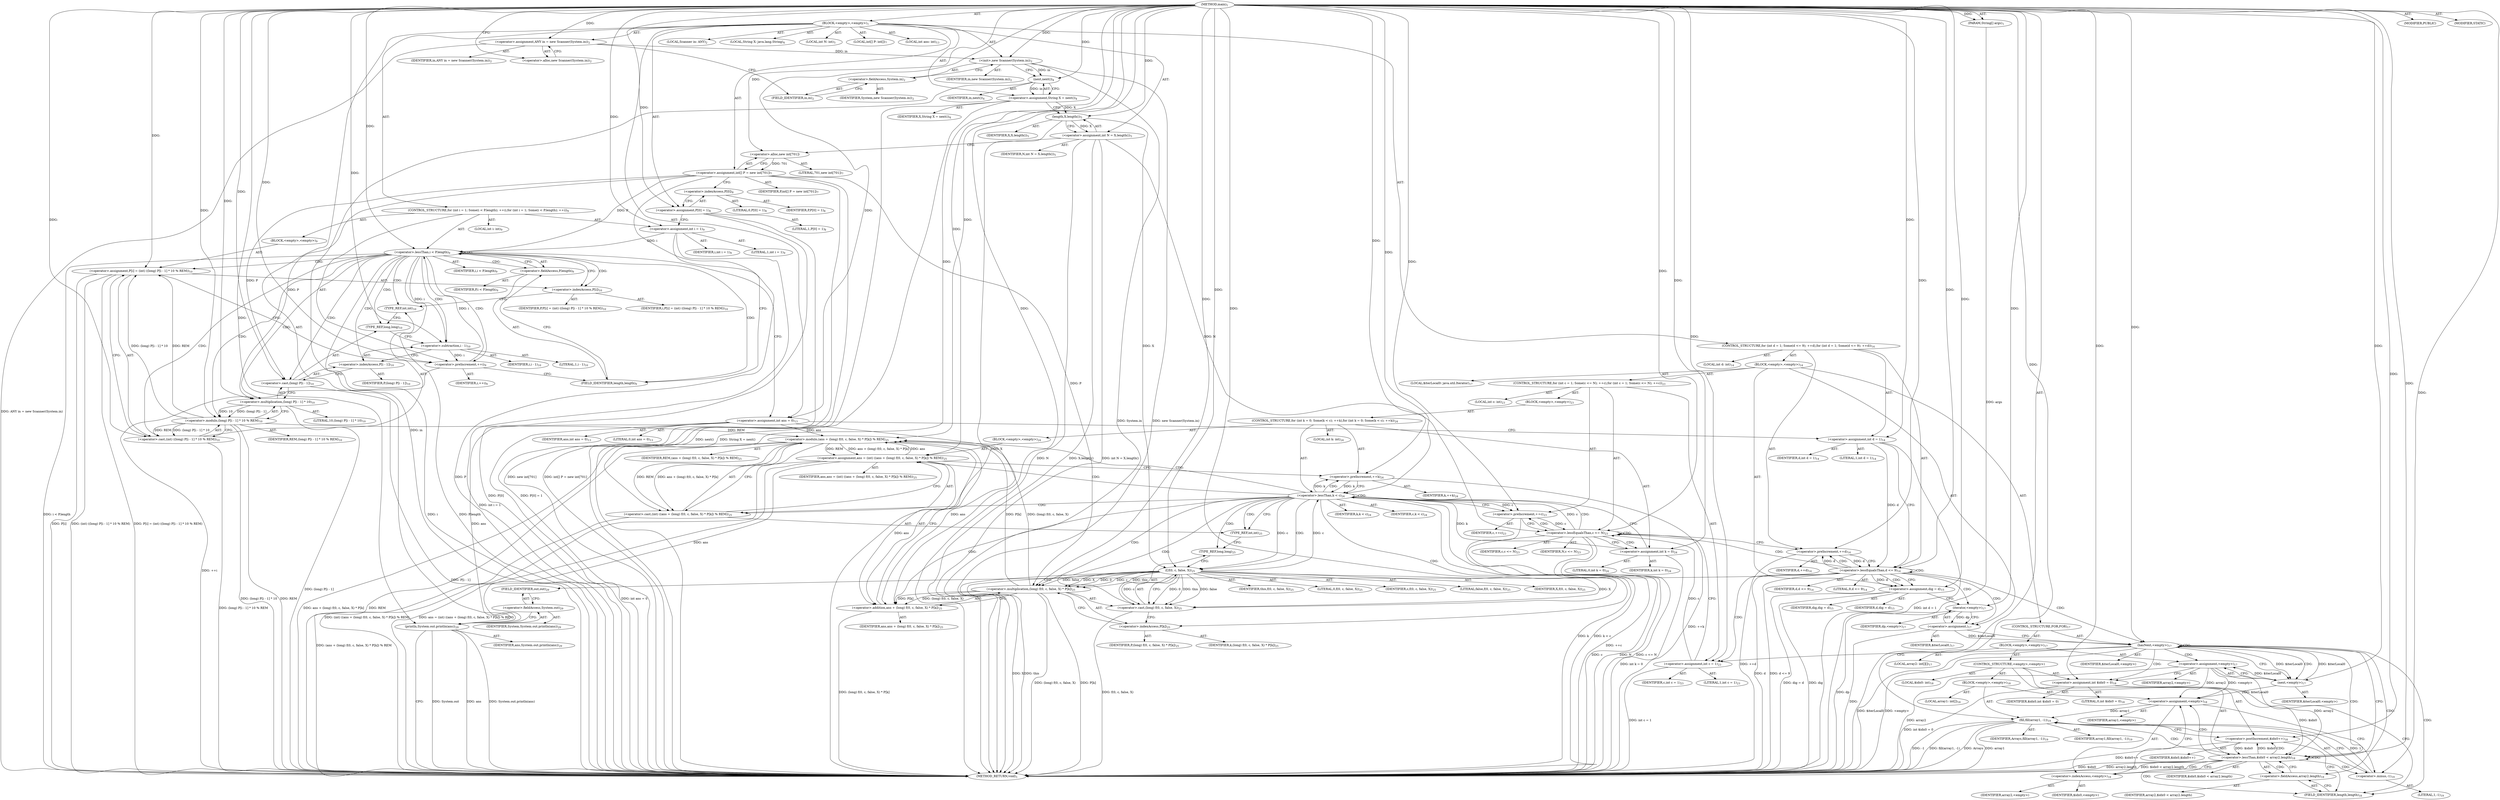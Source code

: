 digraph "main" {  
"19" [label = <(METHOD,main)<SUB>1</SUB>> ]
"20" [label = <(PARAM,String[] args)<SUB>1</SUB>> ]
"21" [label = <(BLOCK,&lt;empty&gt;,&lt;empty&gt;)<SUB>1</SUB>> ]
"4" [label = <(LOCAL,Scanner in: ANY)<SUB>2</SUB>> ]
"22" [label = <(&lt;operator&gt;.assignment,ANY in = new Scanner(System.in))<SUB>2</SUB>> ]
"23" [label = <(IDENTIFIER,in,ANY in = new Scanner(System.in))<SUB>2</SUB>> ]
"24" [label = <(&lt;operator&gt;.alloc,new Scanner(System.in))<SUB>2</SUB>> ]
"25" [label = <(&lt;init&gt;,new Scanner(System.in))<SUB>2</SUB>> ]
"3" [label = <(IDENTIFIER,in,new Scanner(System.in))<SUB>2</SUB>> ]
"26" [label = <(&lt;operator&gt;.fieldAccess,System.in)<SUB>2</SUB>> ]
"27" [label = <(IDENTIFIER,System,new Scanner(System.in))<SUB>2</SUB>> ]
"28" [label = <(FIELD_IDENTIFIER,in,in)<SUB>2</SUB>> ]
"29" [label = <(LOCAL,String X: java.lang.String)<SUB>4</SUB>> ]
"30" [label = <(&lt;operator&gt;.assignment,String X = next())<SUB>4</SUB>> ]
"31" [label = <(IDENTIFIER,X,String X = next())<SUB>4</SUB>> ]
"32" [label = <(next,next())<SUB>4</SUB>> ]
"33" [label = <(IDENTIFIER,in,next())<SUB>4</SUB>> ]
"34" [label = <(LOCAL,int N: int)<SUB>5</SUB>> ]
"35" [label = <(&lt;operator&gt;.assignment,int N = X.length())<SUB>5</SUB>> ]
"36" [label = <(IDENTIFIER,N,int N = X.length())<SUB>5</SUB>> ]
"37" [label = <(length,X.length())<SUB>5</SUB>> ]
"38" [label = <(IDENTIFIER,X,X.length())<SUB>5</SUB>> ]
"39" [label = <(LOCAL,int[] P: int[])<SUB>7</SUB>> ]
"40" [label = <(&lt;operator&gt;.assignment,int[] P = new int[701])<SUB>7</SUB>> ]
"41" [label = <(IDENTIFIER,P,int[] P = new int[701])<SUB>7</SUB>> ]
"42" [label = <(&lt;operator&gt;.alloc,new int[701])> ]
"43" [label = <(LITERAL,701,new int[701])<SUB>7</SUB>> ]
"44" [label = <(&lt;operator&gt;.assignment,P[0] = 1)<SUB>8</SUB>> ]
"45" [label = <(&lt;operator&gt;.indexAccess,P[0])<SUB>8</SUB>> ]
"46" [label = <(IDENTIFIER,P,P[0] = 1)<SUB>8</SUB>> ]
"47" [label = <(LITERAL,0,P[0] = 1)<SUB>8</SUB>> ]
"48" [label = <(LITERAL,1,P[0] = 1)<SUB>8</SUB>> ]
"49" [label = <(CONTROL_STRUCTURE,for (int i = 1; Some(i &lt; P.length); ++i),for (int i = 1; Some(i &lt; P.length); ++i))<SUB>9</SUB>> ]
"50" [label = <(LOCAL,int i: int)<SUB>9</SUB>> ]
"51" [label = <(&lt;operator&gt;.assignment,int i = 1)<SUB>9</SUB>> ]
"52" [label = <(IDENTIFIER,i,int i = 1)<SUB>9</SUB>> ]
"53" [label = <(LITERAL,1,int i = 1)<SUB>9</SUB>> ]
"54" [label = <(&lt;operator&gt;.lessThan,i &lt; P.length)<SUB>9</SUB>> ]
"55" [label = <(IDENTIFIER,i,i &lt; P.length)<SUB>9</SUB>> ]
"56" [label = <(&lt;operator&gt;.fieldAccess,P.length)<SUB>9</SUB>> ]
"57" [label = <(IDENTIFIER,P,i &lt; P.length)<SUB>9</SUB>> ]
"58" [label = <(FIELD_IDENTIFIER,length,length)<SUB>9</SUB>> ]
"59" [label = <(&lt;operator&gt;.preIncrement,++i)<SUB>9</SUB>> ]
"60" [label = <(IDENTIFIER,i,++i)<SUB>9</SUB>> ]
"61" [label = <(BLOCK,&lt;empty&gt;,&lt;empty&gt;)<SUB>9</SUB>> ]
"62" [label = <(&lt;operator&gt;.assignment,P[i] = (int) ((long) P[i - 1] * 10 % REM))<SUB>10</SUB>> ]
"63" [label = <(&lt;operator&gt;.indexAccess,P[i])<SUB>10</SUB>> ]
"64" [label = <(IDENTIFIER,P,P[i] = (int) ((long) P[i - 1] * 10 % REM))<SUB>10</SUB>> ]
"65" [label = <(IDENTIFIER,i,P[i] = (int) ((long) P[i - 1] * 10 % REM))<SUB>10</SUB>> ]
"66" [label = <(&lt;operator&gt;.cast,(int) ((long) P[i - 1] * 10 % REM))<SUB>10</SUB>> ]
"67" [label = <(TYPE_REF,int,int)<SUB>10</SUB>> ]
"68" [label = <(&lt;operator&gt;.modulo,(long) P[i - 1] * 10 % REM)<SUB>10</SUB>> ]
"69" [label = <(&lt;operator&gt;.multiplication,(long) P[i - 1] * 10)<SUB>10</SUB>> ]
"70" [label = <(&lt;operator&gt;.cast,(long) P[i - 1])<SUB>10</SUB>> ]
"71" [label = <(TYPE_REF,long,long)<SUB>10</SUB>> ]
"72" [label = <(&lt;operator&gt;.indexAccess,P[i - 1])<SUB>10</SUB>> ]
"73" [label = <(IDENTIFIER,P,(long) P[i - 1])<SUB>10</SUB>> ]
"74" [label = <(&lt;operator&gt;.subtraction,i - 1)<SUB>10</SUB>> ]
"75" [label = <(IDENTIFIER,i,i - 1)<SUB>10</SUB>> ]
"76" [label = <(LITERAL,1,i - 1)<SUB>10</SUB>> ]
"77" [label = <(LITERAL,10,(long) P[i - 1] * 10)<SUB>10</SUB>> ]
"78" [label = <(IDENTIFIER,REM,(long) P[i - 1] * 10 % REM)<SUB>10</SUB>> ]
"79" [label = <(LOCAL,int ans: int)<SUB>13</SUB>> ]
"80" [label = <(&lt;operator&gt;.assignment,int ans = 0)<SUB>13</SUB>> ]
"81" [label = <(IDENTIFIER,ans,int ans = 0)<SUB>13</SUB>> ]
"82" [label = <(LITERAL,0,int ans = 0)<SUB>13</SUB>> ]
"83" [label = <(CONTROL_STRUCTURE,for (int d = 1; Some(d &lt;= 9); ++d),for (int d = 1; Some(d &lt;= 9); ++d))<SUB>14</SUB>> ]
"84" [label = <(LOCAL,int d: int)<SUB>14</SUB>> ]
"85" [label = <(&lt;operator&gt;.assignment,int d = 1)<SUB>14</SUB>> ]
"86" [label = <(IDENTIFIER,d,int d = 1)<SUB>14</SUB>> ]
"87" [label = <(LITERAL,1,int d = 1)<SUB>14</SUB>> ]
"88" [label = <(&lt;operator&gt;.lessEqualsThan,d &lt;= 9)<SUB>14</SUB>> ]
"89" [label = <(IDENTIFIER,d,d &lt;= 9)<SUB>14</SUB>> ]
"90" [label = <(LITERAL,9,d &lt;= 9)<SUB>14</SUB>> ]
"91" [label = <(&lt;operator&gt;.preIncrement,++d)<SUB>14</SUB>> ]
"92" [label = <(IDENTIFIER,d,++d)<SUB>14</SUB>> ]
"93" [label = <(BLOCK,&lt;empty&gt;,&lt;empty&gt;)<SUB>14</SUB>> ]
"94" [label = <(&lt;operator&gt;.assignment,dig = d)<SUB>15</SUB>> ]
"95" [label = <(IDENTIFIER,dig,dig = d)<SUB>15</SUB>> ]
"96" [label = <(IDENTIFIER,d,dig = d)<SUB>15</SUB>> ]
"97" [label = <(LOCAL,$iterLocal0: java.util.Iterator)<SUB>17</SUB>> ]
"98" [label = <(&lt;operator&gt;.assignment,)<SUB>17</SUB>> ]
"99" [label = <(IDENTIFIER,$iterLocal0,)<SUB>17</SUB>> ]
"100" [label = <(iterator,&lt;empty&gt;)<SUB>17</SUB>> ]
"101" [label = <(IDENTIFIER,dp,&lt;empty&gt;)<SUB>17</SUB>> ]
"102" [label = <(CONTROL_STRUCTURE,FOR,FOR)<SUB>17</SUB>> ]
"103" [label = <(hasNext,&lt;empty&gt;)<SUB>17</SUB>> ]
"104" [label = <(IDENTIFIER,$iterLocal0,&lt;empty&gt;)> ]
"105" [label = <(BLOCK,&lt;empty&gt;,&lt;empty&gt;)<SUB>17</SUB>> ]
"106" [label = <(LOCAL,array2: int[][])<SUB>17</SUB>> ]
"107" [label = <(&lt;operator&gt;.assignment,&lt;empty&gt;)<SUB>17</SUB>> ]
"108" [label = <(IDENTIFIER,array2,&lt;empty&gt;)> ]
"109" [label = <(next,&lt;empty&gt;)<SUB>17</SUB>> ]
"110" [label = <(IDENTIFIER,$iterLocal0,&lt;empty&gt;)> ]
"111" [label = <(CONTROL_STRUCTURE,&lt;empty&gt;,&lt;empty&gt;)> ]
"112" [label = <(LOCAL,$idx0: int)<SUB>18</SUB>> ]
"113" [label = <(&lt;operator&gt;.assignment,int $idx0 = 0)<SUB>18</SUB>> ]
"114" [label = <(IDENTIFIER,$idx0,int $idx0 = 0)> ]
"115" [label = <(LITERAL,0,int $idx0 = 0)<SUB>18</SUB>> ]
"116" [label = <(&lt;operator&gt;.lessThan,$idx0 &lt; array2.length)<SUB>18</SUB>> ]
"117" [label = <(IDENTIFIER,$idx0,$idx0 &lt; array2.length)> ]
"118" [label = <(&lt;operator&gt;.fieldAccess,array2.length)<SUB>18</SUB>> ]
"119" [label = <(IDENTIFIER,array2,$idx0 &lt; array2.length)> ]
"120" [label = <(FIELD_IDENTIFIER,length,length)<SUB>18</SUB>> ]
"121" [label = <(&lt;operator&gt;.postIncrement,$idx0++)<SUB>18</SUB>> ]
"122" [label = <(IDENTIFIER,$idx0,$idx0++)> ]
"123" [label = <(BLOCK,&lt;empty&gt;,&lt;empty&gt;)<SUB>18</SUB>> ]
"124" [label = <(LOCAL,array1: int[])<SUB>18</SUB>> ]
"125" [label = <(&lt;operator&gt;.assignment,&lt;empty&gt;)<SUB>18</SUB>> ]
"126" [label = <(IDENTIFIER,array1,&lt;empty&gt;)> ]
"127" [label = <(&lt;operator&gt;.indexAccess,&lt;empty&gt;)<SUB>18</SUB>> ]
"128" [label = <(IDENTIFIER,array2,&lt;empty&gt;)> ]
"129" [label = <(IDENTIFIER,$idx0,&lt;empty&gt;)> ]
"130" [label = <(fill,fill(array1, -1))<SUB>19</SUB>> ]
"131" [label = <(IDENTIFIER,Arrays,fill(array1, -1))<SUB>19</SUB>> ]
"132" [label = <(IDENTIFIER,array1,fill(array1, -1))<SUB>19</SUB>> ]
"133" [label = <(&lt;operator&gt;.minus,-1)<SUB>19</SUB>> ]
"134" [label = <(LITERAL,1,-1)<SUB>19</SUB>> ]
"135" [label = <(CONTROL_STRUCTURE,for (int c = 1; Some(c &lt;= N); ++c),for (int c = 1; Some(c &lt;= N); ++c))<SUB>23</SUB>> ]
"136" [label = <(LOCAL,int c: int)<SUB>23</SUB>> ]
"137" [label = <(&lt;operator&gt;.assignment,int c = 1)<SUB>23</SUB>> ]
"138" [label = <(IDENTIFIER,c,int c = 1)<SUB>23</SUB>> ]
"139" [label = <(LITERAL,1,int c = 1)<SUB>23</SUB>> ]
"140" [label = <(&lt;operator&gt;.lessEqualsThan,c &lt;= N)<SUB>23</SUB>> ]
"141" [label = <(IDENTIFIER,c,c &lt;= N)<SUB>23</SUB>> ]
"142" [label = <(IDENTIFIER,N,c &lt;= N)<SUB>23</SUB>> ]
"143" [label = <(&lt;operator&gt;.preIncrement,++c)<SUB>23</SUB>> ]
"144" [label = <(IDENTIFIER,c,++c)<SUB>23</SUB>> ]
"145" [label = <(BLOCK,&lt;empty&gt;,&lt;empty&gt;)<SUB>23</SUB>> ]
"146" [label = <(CONTROL_STRUCTURE,for (int k = 0; Some(k &lt; c); ++k),for (int k = 0; Some(k &lt; c); ++k))<SUB>24</SUB>> ]
"147" [label = <(LOCAL,int k: int)<SUB>24</SUB>> ]
"148" [label = <(&lt;operator&gt;.assignment,int k = 0)<SUB>24</SUB>> ]
"149" [label = <(IDENTIFIER,k,int k = 0)<SUB>24</SUB>> ]
"150" [label = <(LITERAL,0,int k = 0)<SUB>24</SUB>> ]
"151" [label = <(&lt;operator&gt;.lessThan,k &lt; c)<SUB>24</SUB>> ]
"152" [label = <(IDENTIFIER,k,k &lt; c)<SUB>24</SUB>> ]
"153" [label = <(IDENTIFIER,c,k &lt; c)<SUB>24</SUB>> ]
"154" [label = <(&lt;operator&gt;.preIncrement,++k)<SUB>24</SUB>> ]
"155" [label = <(IDENTIFIER,k,++k)<SUB>24</SUB>> ]
"156" [label = <(BLOCK,&lt;empty&gt;,&lt;empty&gt;)<SUB>24</SUB>> ]
"157" [label = <(&lt;operator&gt;.assignment,ans = (int) ((ans + (long) f(0, c, false, X) * P[k]) % REM))<SUB>25</SUB>> ]
"158" [label = <(IDENTIFIER,ans,ans = (int) ((ans + (long) f(0, c, false, X) * P[k]) % REM))<SUB>25</SUB>> ]
"159" [label = <(&lt;operator&gt;.cast,(int) ((ans + (long) f(0, c, false, X) * P[k]) % REM))<SUB>25</SUB>> ]
"160" [label = <(TYPE_REF,int,int)<SUB>25</SUB>> ]
"161" [label = <(&lt;operator&gt;.modulo,(ans + (long) f(0, c, false, X) * P[k]) % REM)<SUB>25</SUB>> ]
"162" [label = <(&lt;operator&gt;.addition,ans + (long) f(0, c, false, X) * P[k])<SUB>25</SUB>> ]
"163" [label = <(IDENTIFIER,ans,ans + (long) f(0, c, false, X) * P[k])<SUB>25</SUB>> ]
"164" [label = <(&lt;operator&gt;.multiplication,(long) f(0, c, false, X) * P[k])<SUB>25</SUB>> ]
"165" [label = <(&lt;operator&gt;.cast,(long) f(0, c, false, X))<SUB>25</SUB>> ]
"166" [label = <(TYPE_REF,long,long)<SUB>25</SUB>> ]
"167" [label = <(f,f(0, c, false, X))<SUB>25</SUB>> ]
"168" [label = <(IDENTIFIER,this,f(0, c, false, X))<SUB>25</SUB>> ]
"169" [label = <(LITERAL,0,f(0, c, false, X))<SUB>25</SUB>> ]
"170" [label = <(IDENTIFIER,c,f(0, c, false, X))<SUB>25</SUB>> ]
"171" [label = <(LITERAL,false,f(0, c, false, X))<SUB>25</SUB>> ]
"172" [label = <(IDENTIFIER,X,f(0, c, false, X))<SUB>25</SUB>> ]
"173" [label = <(&lt;operator&gt;.indexAccess,P[k])<SUB>25</SUB>> ]
"174" [label = <(IDENTIFIER,P,(long) f(0, c, false, X) * P[k])<SUB>25</SUB>> ]
"175" [label = <(IDENTIFIER,k,(long) f(0, c, false, X) * P[k])<SUB>25</SUB>> ]
"176" [label = <(IDENTIFIER,REM,(ans + (long) f(0, c, false, X) * P[k]) % REM)<SUB>25</SUB>> ]
"177" [label = <(println,System.out.println(ans))<SUB>29</SUB>> ]
"178" [label = <(&lt;operator&gt;.fieldAccess,System.out)<SUB>29</SUB>> ]
"179" [label = <(IDENTIFIER,System,System.out.println(ans))<SUB>29</SUB>> ]
"180" [label = <(FIELD_IDENTIFIER,out,out)<SUB>29</SUB>> ]
"181" [label = <(IDENTIFIER,ans,System.out.println(ans))<SUB>29</SUB>> ]
"182" [label = <(MODIFIER,PUBLIC)> ]
"183" [label = <(MODIFIER,STATIC)> ]
"184" [label = <(METHOD_RETURN,void)<SUB>1</SUB>> ]
  "19" -> "20"  [ label = "AST: "] 
  "19" -> "21"  [ label = "AST: "] 
  "19" -> "182"  [ label = "AST: "] 
  "19" -> "183"  [ label = "AST: "] 
  "19" -> "184"  [ label = "AST: "] 
  "21" -> "4"  [ label = "AST: "] 
  "21" -> "22"  [ label = "AST: "] 
  "21" -> "25"  [ label = "AST: "] 
  "21" -> "29"  [ label = "AST: "] 
  "21" -> "30"  [ label = "AST: "] 
  "21" -> "34"  [ label = "AST: "] 
  "21" -> "35"  [ label = "AST: "] 
  "21" -> "39"  [ label = "AST: "] 
  "21" -> "40"  [ label = "AST: "] 
  "21" -> "44"  [ label = "AST: "] 
  "21" -> "49"  [ label = "AST: "] 
  "21" -> "79"  [ label = "AST: "] 
  "21" -> "80"  [ label = "AST: "] 
  "21" -> "83"  [ label = "AST: "] 
  "21" -> "177"  [ label = "AST: "] 
  "22" -> "23"  [ label = "AST: "] 
  "22" -> "24"  [ label = "AST: "] 
  "25" -> "3"  [ label = "AST: "] 
  "25" -> "26"  [ label = "AST: "] 
  "26" -> "27"  [ label = "AST: "] 
  "26" -> "28"  [ label = "AST: "] 
  "30" -> "31"  [ label = "AST: "] 
  "30" -> "32"  [ label = "AST: "] 
  "32" -> "33"  [ label = "AST: "] 
  "35" -> "36"  [ label = "AST: "] 
  "35" -> "37"  [ label = "AST: "] 
  "37" -> "38"  [ label = "AST: "] 
  "40" -> "41"  [ label = "AST: "] 
  "40" -> "42"  [ label = "AST: "] 
  "42" -> "43"  [ label = "AST: "] 
  "44" -> "45"  [ label = "AST: "] 
  "44" -> "48"  [ label = "AST: "] 
  "45" -> "46"  [ label = "AST: "] 
  "45" -> "47"  [ label = "AST: "] 
  "49" -> "50"  [ label = "AST: "] 
  "49" -> "51"  [ label = "AST: "] 
  "49" -> "54"  [ label = "AST: "] 
  "49" -> "59"  [ label = "AST: "] 
  "49" -> "61"  [ label = "AST: "] 
  "51" -> "52"  [ label = "AST: "] 
  "51" -> "53"  [ label = "AST: "] 
  "54" -> "55"  [ label = "AST: "] 
  "54" -> "56"  [ label = "AST: "] 
  "56" -> "57"  [ label = "AST: "] 
  "56" -> "58"  [ label = "AST: "] 
  "59" -> "60"  [ label = "AST: "] 
  "61" -> "62"  [ label = "AST: "] 
  "62" -> "63"  [ label = "AST: "] 
  "62" -> "66"  [ label = "AST: "] 
  "63" -> "64"  [ label = "AST: "] 
  "63" -> "65"  [ label = "AST: "] 
  "66" -> "67"  [ label = "AST: "] 
  "66" -> "68"  [ label = "AST: "] 
  "68" -> "69"  [ label = "AST: "] 
  "68" -> "78"  [ label = "AST: "] 
  "69" -> "70"  [ label = "AST: "] 
  "69" -> "77"  [ label = "AST: "] 
  "70" -> "71"  [ label = "AST: "] 
  "70" -> "72"  [ label = "AST: "] 
  "72" -> "73"  [ label = "AST: "] 
  "72" -> "74"  [ label = "AST: "] 
  "74" -> "75"  [ label = "AST: "] 
  "74" -> "76"  [ label = "AST: "] 
  "80" -> "81"  [ label = "AST: "] 
  "80" -> "82"  [ label = "AST: "] 
  "83" -> "84"  [ label = "AST: "] 
  "83" -> "85"  [ label = "AST: "] 
  "83" -> "88"  [ label = "AST: "] 
  "83" -> "91"  [ label = "AST: "] 
  "83" -> "93"  [ label = "AST: "] 
  "85" -> "86"  [ label = "AST: "] 
  "85" -> "87"  [ label = "AST: "] 
  "88" -> "89"  [ label = "AST: "] 
  "88" -> "90"  [ label = "AST: "] 
  "91" -> "92"  [ label = "AST: "] 
  "93" -> "94"  [ label = "AST: "] 
  "93" -> "97"  [ label = "AST: "] 
  "93" -> "98"  [ label = "AST: "] 
  "93" -> "102"  [ label = "AST: "] 
  "93" -> "135"  [ label = "AST: "] 
  "94" -> "95"  [ label = "AST: "] 
  "94" -> "96"  [ label = "AST: "] 
  "98" -> "99"  [ label = "AST: "] 
  "98" -> "100"  [ label = "AST: "] 
  "100" -> "101"  [ label = "AST: "] 
  "102" -> "103"  [ label = "AST: "] 
  "102" -> "105"  [ label = "AST: "] 
  "103" -> "104"  [ label = "AST: "] 
  "105" -> "106"  [ label = "AST: "] 
  "105" -> "107"  [ label = "AST: "] 
  "105" -> "111"  [ label = "AST: "] 
  "107" -> "108"  [ label = "AST: "] 
  "107" -> "109"  [ label = "AST: "] 
  "109" -> "110"  [ label = "AST: "] 
  "111" -> "112"  [ label = "AST: "] 
  "111" -> "113"  [ label = "AST: "] 
  "111" -> "116"  [ label = "AST: "] 
  "111" -> "121"  [ label = "AST: "] 
  "111" -> "123"  [ label = "AST: "] 
  "113" -> "114"  [ label = "AST: "] 
  "113" -> "115"  [ label = "AST: "] 
  "116" -> "117"  [ label = "AST: "] 
  "116" -> "118"  [ label = "AST: "] 
  "118" -> "119"  [ label = "AST: "] 
  "118" -> "120"  [ label = "AST: "] 
  "121" -> "122"  [ label = "AST: "] 
  "123" -> "124"  [ label = "AST: "] 
  "123" -> "125"  [ label = "AST: "] 
  "123" -> "130"  [ label = "AST: "] 
  "125" -> "126"  [ label = "AST: "] 
  "125" -> "127"  [ label = "AST: "] 
  "127" -> "128"  [ label = "AST: "] 
  "127" -> "129"  [ label = "AST: "] 
  "130" -> "131"  [ label = "AST: "] 
  "130" -> "132"  [ label = "AST: "] 
  "130" -> "133"  [ label = "AST: "] 
  "133" -> "134"  [ label = "AST: "] 
  "135" -> "136"  [ label = "AST: "] 
  "135" -> "137"  [ label = "AST: "] 
  "135" -> "140"  [ label = "AST: "] 
  "135" -> "143"  [ label = "AST: "] 
  "135" -> "145"  [ label = "AST: "] 
  "137" -> "138"  [ label = "AST: "] 
  "137" -> "139"  [ label = "AST: "] 
  "140" -> "141"  [ label = "AST: "] 
  "140" -> "142"  [ label = "AST: "] 
  "143" -> "144"  [ label = "AST: "] 
  "145" -> "146"  [ label = "AST: "] 
  "146" -> "147"  [ label = "AST: "] 
  "146" -> "148"  [ label = "AST: "] 
  "146" -> "151"  [ label = "AST: "] 
  "146" -> "154"  [ label = "AST: "] 
  "146" -> "156"  [ label = "AST: "] 
  "148" -> "149"  [ label = "AST: "] 
  "148" -> "150"  [ label = "AST: "] 
  "151" -> "152"  [ label = "AST: "] 
  "151" -> "153"  [ label = "AST: "] 
  "154" -> "155"  [ label = "AST: "] 
  "156" -> "157"  [ label = "AST: "] 
  "157" -> "158"  [ label = "AST: "] 
  "157" -> "159"  [ label = "AST: "] 
  "159" -> "160"  [ label = "AST: "] 
  "159" -> "161"  [ label = "AST: "] 
  "161" -> "162"  [ label = "AST: "] 
  "161" -> "176"  [ label = "AST: "] 
  "162" -> "163"  [ label = "AST: "] 
  "162" -> "164"  [ label = "AST: "] 
  "164" -> "165"  [ label = "AST: "] 
  "164" -> "173"  [ label = "AST: "] 
  "165" -> "166"  [ label = "AST: "] 
  "165" -> "167"  [ label = "AST: "] 
  "167" -> "168"  [ label = "AST: "] 
  "167" -> "169"  [ label = "AST: "] 
  "167" -> "170"  [ label = "AST: "] 
  "167" -> "171"  [ label = "AST: "] 
  "167" -> "172"  [ label = "AST: "] 
  "173" -> "174"  [ label = "AST: "] 
  "173" -> "175"  [ label = "AST: "] 
  "177" -> "178"  [ label = "AST: "] 
  "177" -> "181"  [ label = "AST: "] 
  "178" -> "179"  [ label = "AST: "] 
  "178" -> "180"  [ label = "AST: "] 
  "22" -> "28"  [ label = "CFG: "] 
  "25" -> "32"  [ label = "CFG: "] 
  "30" -> "37"  [ label = "CFG: "] 
  "35" -> "42"  [ label = "CFG: "] 
  "40" -> "45"  [ label = "CFG: "] 
  "44" -> "51"  [ label = "CFG: "] 
  "80" -> "85"  [ label = "CFG: "] 
  "177" -> "184"  [ label = "CFG: "] 
  "24" -> "22"  [ label = "CFG: "] 
  "26" -> "25"  [ label = "CFG: "] 
  "32" -> "30"  [ label = "CFG: "] 
  "37" -> "35"  [ label = "CFG: "] 
  "42" -> "40"  [ label = "CFG: "] 
  "45" -> "44"  [ label = "CFG: "] 
  "51" -> "58"  [ label = "CFG: "] 
  "54" -> "63"  [ label = "CFG: "] 
  "54" -> "80"  [ label = "CFG: "] 
  "59" -> "58"  [ label = "CFG: "] 
  "85" -> "88"  [ label = "CFG: "] 
  "88" -> "94"  [ label = "CFG: "] 
  "88" -> "180"  [ label = "CFG: "] 
  "91" -> "88"  [ label = "CFG: "] 
  "178" -> "177"  [ label = "CFG: "] 
  "28" -> "26"  [ label = "CFG: "] 
  "56" -> "54"  [ label = "CFG: "] 
  "62" -> "59"  [ label = "CFG: "] 
  "94" -> "100"  [ label = "CFG: "] 
  "98" -> "103"  [ label = "CFG: "] 
  "180" -> "178"  [ label = "CFG: "] 
  "58" -> "56"  [ label = "CFG: "] 
  "63" -> "67"  [ label = "CFG: "] 
  "66" -> "62"  [ label = "CFG: "] 
  "100" -> "98"  [ label = "CFG: "] 
  "103" -> "109"  [ label = "CFG: "] 
  "103" -> "137"  [ label = "CFG: "] 
  "137" -> "140"  [ label = "CFG: "] 
  "140" -> "148"  [ label = "CFG: "] 
  "140" -> "91"  [ label = "CFG: "] 
  "143" -> "140"  [ label = "CFG: "] 
  "67" -> "71"  [ label = "CFG: "] 
  "68" -> "66"  [ label = "CFG: "] 
  "107" -> "113"  [ label = "CFG: "] 
  "69" -> "68"  [ label = "CFG: "] 
  "109" -> "107"  [ label = "CFG: "] 
  "113" -> "120"  [ label = "CFG: "] 
  "116" -> "103"  [ label = "CFG: "] 
  "116" -> "127"  [ label = "CFG: "] 
  "121" -> "120"  [ label = "CFG: "] 
  "148" -> "151"  [ label = "CFG: "] 
  "151" -> "160"  [ label = "CFG: "] 
  "151" -> "143"  [ label = "CFG: "] 
  "154" -> "151"  [ label = "CFG: "] 
  "70" -> "69"  [ label = "CFG: "] 
  "118" -> "116"  [ label = "CFG: "] 
  "125" -> "133"  [ label = "CFG: "] 
  "130" -> "121"  [ label = "CFG: "] 
  "157" -> "154"  [ label = "CFG: "] 
  "71" -> "74"  [ label = "CFG: "] 
  "72" -> "70"  [ label = "CFG: "] 
  "120" -> "118"  [ label = "CFG: "] 
  "127" -> "125"  [ label = "CFG: "] 
  "133" -> "130"  [ label = "CFG: "] 
  "159" -> "157"  [ label = "CFG: "] 
  "74" -> "72"  [ label = "CFG: "] 
  "160" -> "166"  [ label = "CFG: "] 
  "161" -> "159"  [ label = "CFG: "] 
  "162" -> "161"  [ label = "CFG: "] 
  "164" -> "162"  [ label = "CFG: "] 
  "165" -> "173"  [ label = "CFG: "] 
  "173" -> "164"  [ label = "CFG: "] 
  "166" -> "167"  [ label = "CFG: "] 
  "167" -> "165"  [ label = "CFG: "] 
  "19" -> "24"  [ label = "CFG: "] 
  "20" -> "184"  [ label = "DDG: args"] 
  "22" -> "184"  [ label = "DDG: ANY in = new Scanner(System.in)"] 
  "25" -> "184"  [ label = "DDG: System.in"] 
  "25" -> "184"  [ label = "DDG: new Scanner(System.in)"] 
  "32" -> "184"  [ label = "DDG: in"] 
  "30" -> "184"  [ label = "DDG: next()"] 
  "30" -> "184"  [ label = "DDG: String X = next()"] 
  "35" -> "184"  [ label = "DDG: N"] 
  "37" -> "184"  [ label = "DDG: X"] 
  "35" -> "184"  [ label = "DDG: X.length()"] 
  "35" -> "184"  [ label = "DDG: int N = X.length()"] 
  "40" -> "184"  [ label = "DDG: P"] 
  "40" -> "184"  [ label = "DDG: new int[701]"] 
  "40" -> "184"  [ label = "DDG: int[] P = new int[701]"] 
  "44" -> "184"  [ label = "DDG: P[0]"] 
  "44" -> "184"  [ label = "DDG: P[0] = 1"] 
  "51" -> "184"  [ label = "DDG: int i = 1"] 
  "54" -> "184"  [ label = "DDG: i"] 
  "54" -> "184"  [ label = "DDG: P.length"] 
  "54" -> "184"  [ label = "DDG: i &lt; P.length"] 
  "80" -> "184"  [ label = "DDG: int ans = 0"] 
  "85" -> "184"  [ label = "DDG: int d = 1"] 
  "88" -> "184"  [ label = "DDG: d"] 
  "88" -> "184"  [ label = "DDG: d &lt;= 9"] 
  "177" -> "184"  [ label = "DDG: System.out"] 
  "177" -> "184"  [ label = "DDG: ans"] 
  "177" -> "184"  [ label = "DDG: System.out.println(ans)"] 
  "94" -> "184"  [ label = "DDG: dig = d"] 
  "98" -> "184"  [ label = "DDG: "] 
  "103" -> "184"  [ label = "DDG: $iterLocal0"] 
  "103" -> "184"  [ label = "DDG: &lt;empty&gt;"] 
  "137" -> "184"  [ label = "DDG: int c = 1"] 
  "140" -> "184"  [ label = "DDG: c"] 
  "140" -> "184"  [ label = "DDG: N"] 
  "140" -> "184"  [ label = "DDG: c &lt;= N"] 
  "91" -> "184"  [ label = "DDG: ++d"] 
  "148" -> "184"  [ label = "DDG: int k = 0"] 
  "151" -> "184"  [ label = "DDG: k"] 
  "151" -> "184"  [ label = "DDG: k &lt; c"] 
  "143" -> "184"  [ label = "DDG: ++c"] 
  "167" -> "184"  [ label = "DDG: X"] 
  "165" -> "184"  [ label = "DDG: f(0, c, false, X)"] 
  "164" -> "184"  [ label = "DDG: (long) f(0, c, false, X)"] 
  "164" -> "184"  [ label = "DDG: P[k]"] 
  "162" -> "184"  [ label = "DDG: (long) f(0, c, false, X) * P[k]"] 
  "161" -> "184"  [ label = "DDG: ans + (long) f(0, c, false, X) * P[k]"] 
  "161" -> "184"  [ label = "DDG: REM"] 
  "159" -> "184"  [ label = "DDG: (ans + (long) f(0, c, false, X) * P[k]) % REM"] 
  "157" -> "184"  [ label = "DDG: (int) ((ans + (long) f(0, c, false, X) * P[k]) % REM)"] 
  "157" -> "184"  [ label = "DDG: ans = (int) ((ans + (long) f(0, c, false, X) * P[k]) % REM)"] 
  "154" -> "184"  [ label = "DDG: ++k"] 
  "107" -> "184"  [ label = "DDG: array2"] 
  "113" -> "184"  [ label = "DDG: int $idx0 = 0"] 
  "116" -> "184"  [ label = "DDG: $idx0"] 
  "116" -> "184"  [ label = "DDG: array2.length"] 
  "116" -> "184"  [ label = "DDG: $idx0 &lt; array2.length"] 
  "130" -> "184"  [ label = "DDG: array1"] 
  "130" -> "184"  [ label = "DDG: -1"] 
  "130" -> "184"  [ label = "DDG: fill(array1, -1)"] 
  "121" -> "184"  [ label = "DDG: $idx0++"] 
  "62" -> "184"  [ label = "DDG: P[i]"] 
  "70" -> "184"  [ label = "DDG: P[i - 1]"] 
  "69" -> "184"  [ label = "DDG: (long) P[i - 1]"] 
  "68" -> "184"  [ label = "DDG: (long) P[i - 1] * 10"] 
  "68" -> "184"  [ label = "DDG: REM"] 
  "66" -> "184"  [ label = "DDG: (long) P[i - 1] * 10 % REM"] 
  "62" -> "184"  [ label = "DDG: (int) ((long) P[i - 1] * 10 % REM)"] 
  "62" -> "184"  [ label = "DDG: P[i] = (int) ((long) P[i - 1] * 10 % REM)"] 
  "59" -> "184"  [ label = "DDG: ++i"] 
  "130" -> "184"  [ label = "DDG: Arrays"] 
  "167" -> "184"  [ label = "DDG: this"] 
  "94" -> "184"  [ label = "DDG: dig"] 
  "100" -> "184"  [ label = "DDG: dp"] 
  "19" -> "20"  [ label = "DDG: "] 
  "19" -> "22"  [ label = "DDG: "] 
  "32" -> "30"  [ label = "DDG: in"] 
  "37" -> "35"  [ label = "DDG: X"] 
  "42" -> "40"  [ label = "DDG: 701"] 
  "19" -> "44"  [ label = "DDG: "] 
  "19" -> "80"  [ label = "DDG: "] 
  "22" -> "25"  [ label = "DDG: in"] 
  "19" -> "25"  [ label = "DDG: "] 
  "19" -> "51"  [ label = "DDG: "] 
  "19" -> "85"  [ label = "DDG: "] 
  "80" -> "177"  [ label = "DDG: ans"] 
  "157" -> "177"  [ label = "DDG: ans"] 
  "19" -> "177"  [ label = "DDG: "] 
  "25" -> "32"  [ label = "DDG: in"] 
  "19" -> "32"  [ label = "DDG: "] 
  "30" -> "37"  [ label = "DDG: X"] 
  "19" -> "37"  [ label = "DDG: "] 
  "19" -> "42"  [ label = "DDG: "] 
  "51" -> "54"  [ label = "DDG: i"] 
  "59" -> "54"  [ label = "DDG: i"] 
  "19" -> "54"  [ label = "DDG: "] 
  "40" -> "54"  [ label = "DDG: P"] 
  "74" -> "59"  [ label = "DDG: i"] 
  "19" -> "59"  [ label = "DDG: "] 
  "19" -> "62"  [ label = "DDG: "] 
  "68" -> "62"  [ label = "DDG: (long) P[i - 1] * 10"] 
  "68" -> "62"  [ label = "DDG: REM"] 
  "85" -> "88"  [ label = "DDG: d"] 
  "91" -> "88"  [ label = "DDG: d"] 
  "19" -> "88"  [ label = "DDG: "] 
  "19" -> "91"  [ label = "DDG: "] 
  "88" -> "91"  [ label = "DDG: d"] 
  "88" -> "94"  [ label = "DDG: d"] 
  "19" -> "94"  [ label = "DDG: "] 
  "100" -> "98"  [ label = "DDG: dp"] 
  "19" -> "137"  [ label = "DDG: "] 
  "19" -> "66"  [ label = "DDG: "] 
  "68" -> "66"  [ label = "DDG: (long) P[i - 1] * 10"] 
  "68" -> "66"  [ label = "DDG: REM"] 
  "19" -> "100"  [ label = "DDG: "] 
  "98" -> "103"  [ label = "DDG: $iterLocal0"] 
  "109" -> "103"  [ label = "DDG: $iterLocal0"] 
  "19" -> "103"  [ label = "DDG: "] 
  "109" -> "107"  [ label = "DDG: $iterLocal0"] 
  "137" -> "140"  [ label = "DDG: c"] 
  "143" -> "140"  [ label = "DDG: c"] 
  "19" -> "140"  [ label = "DDG: "] 
  "35" -> "140"  [ label = "DDG: N"] 
  "151" -> "143"  [ label = "DDG: c"] 
  "19" -> "143"  [ label = "DDG: "] 
  "69" -> "68"  [ label = "DDG: (long) P[i - 1]"] 
  "69" -> "68"  [ label = "DDG: 10"] 
  "19" -> "68"  [ label = "DDG: "] 
  "19" -> "113"  [ label = "DDG: "] 
  "19" -> "148"  [ label = "DDG: "] 
  "19" -> "69"  [ label = "DDG: "] 
  "40" -> "69"  [ label = "DDG: P"] 
  "103" -> "109"  [ label = "DDG: $iterLocal0"] 
  "19" -> "109"  [ label = "DDG: "] 
  "113" -> "116"  [ label = "DDG: $idx0"] 
  "121" -> "116"  [ label = "DDG: $idx0"] 
  "19" -> "116"  [ label = "DDG: "] 
  "107" -> "116"  [ label = "DDG: array2"] 
  "116" -> "121"  [ label = "DDG: $idx0"] 
  "19" -> "121"  [ label = "DDG: "] 
  "107" -> "125"  [ label = "DDG: array2"] 
  "107" -> "125"  [ label = "DDG: &lt;empty&gt;"] 
  "109" -> "125"  [ label = "DDG: $iterLocal0"] 
  "148" -> "151"  [ label = "DDG: k"] 
  "154" -> "151"  [ label = "DDG: k"] 
  "19" -> "151"  [ label = "DDG: "] 
  "140" -> "151"  [ label = "DDG: c"] 
  "167" -> "151"  [ label = "DDG: c"] 
  "151" -> "154"  [ label = "DDG: k"] 
  "19" -> "154"  [ label = "DDG: "] 
  "19" -> "157"  [ label = "DDG: "] 
  "161" -> "157"  [ label = "DDG: ans + (long) f(0, c, false, X) * P[k]"] 
  "161" -> "157"  [ label = "DDG: REM"] 
  "19" -> "70"  [ label = "DDG: "] 
  "40" -> "70"  [ label = "DDG: P"] 
  "19" -> "130"  [ label = "DDG: "] 
  "125" -> "130"  [ label = "DDG: array1"] 
  "133" -> "130"  [ label = "DDG: 1"] 
  "19" -> "133"  [ label = "DDG: "] 
  "19" -> "159"  [ label = "DDG: "] 
  "161" -> "159"  [ label = "DDG: ans + (long) f(0, c, false, X) * P[k]"] 
  "161" -> "159"  [ label = "DDG: REM"] 
  "54" -> "74"  [ label = "DDG: i"] 
  "19" -> "74"  [ label = "DDG: "] 
  "80" -> "161"  [ label = "DDG: ans"] 
  "157" -> "161"  [ label = "DDG: ans"] 
  "19" -> "161"  [ label = "DDG: "] 
  "164" -> "161"  [ label = "DDG: (long) f(0, c, false, X)"] 
  "164" -> "161"  [ label = "DDG: P[k]"] 
  "68" -> "161"  [ label = "DDG: REM"] 
  "80" -> "162"  [ label = "DDG: ans"] 
  "157" -> "162"  [ label = "DDG: ans"] 
  "19" -> "162"  [ label = "DDG: "] 
  "164" -> "162"  [ label = "DDG: (long) f(0, c, false, X)"] 
  "164" -> "162"  [ label = "DDG: P[k]"] 
  "19" -> "164"  [ label = "DDG: "] 
  "167" -> "164"  [ label = "DDG: 0"] 
  "167" -> "164"  [ label = "DDG: c"] 
  "167" -> "164"  [ label = "DDG: this"] 
  "167" -> "164"  [ label = "DDG: false"] 
  "167" -> "164"  [ label = "DDG: X"] 
  "40" -> "164"  [ label = "DDG: P"] 
  "19" -> "165"  [ label = "DDG: "] 
  "167" -> "165"  [ label = "DDG: 0"] 
  "167" -> "165"  [ label = "DDG: c"] 
  "167" -> "165"  [ label = "DDG: this"] 
  "167" -> "165"  [ label = "DDG: false"] 
  "167" -> "165"  [ label = "DDG: X"] 
  "19" -> "167"  [ label = "DDG: "] 
  "151" -> "167"  [ label = "DDG: c"] 
  "37" -> "167"  [ label = "DDG: X"] 
  "54" -> "68"  [ label = "CDG: "] 
  "54" -> "56"  [ label = "CDG: "] 
  "54" -> "69"  [ label = "CDG: "] 
  "54" -> "67"  [ label = "CDG: "] 
  "54" -> "74"  [ label = "CDG: "] 
  "54" -> "59"  [ label = "CDG: "] 
  "54" -> "54"  [ label = "CDG: "] 
  "54" -> "58"  [ label = "CDG: "] 
  "54" -> "70"  [ label = "CDG: "] 
  "54" -> "66"  [ label = "CDG: "] 
  "54" -> "72"  [ label = "CDG: "] 
  "54" -> "71"  [ label = "CDG: "] 
  "54" -> "63"  [ label = "CDG: "] 
  "54" -> "62"  [ label = "CDG: "] 
  "88" -> "94"  [ label = "CDG: "] 
  "88" -> "98"  [ label = "CDG: "] 
  "88" -> "103"  [ label = "CDG: "] 
  "88" -> "91"  [ label = "CDG: "] 
  "88" -> "137"  [ label = "CDG: "] 
  "88" -> "100"  [ label = "CDG: "] 
  "88" -> "88"  [ label = "CDG: "] 
  "88" -> "140"  [ label = "CDG: "] 
  "103" -> "107"  [ label = "CDG: "] 
  "103" -> "120"  [ label = "CDG: "] 
  "103" -> "113"  [ label = "CDG: "] 
  "103" -> "103"  [ label = "CDG: "] 
  "103" -> "118"  [ label = "CDG: "] 
  "103" -> "116"  [ label = "CDG: "] 
  "103" -> "109"  [ label = "CDG: "] 
  "140" -> "151"  [ label = "CDG: "] 
  "140" -> "148"  [ label = "CDG: "] 
  "140" -> "140"  [ label = "CDG: "] 
  "140" -> "143"  [ label = "CDG: "] 
  "116" -> "120"  [ label = "CDG: "] 
  "116" -> "121"  [ label = "CDG: "] 
  "116" -> "130"  [ label = "CDG: "] 
  "116" -> "118"  [ label = "CDG: "] 
  "116" -> "127"  [ label = "CDG: "] 
  "116" -> "116"  [ label = "CDG: "] 
  "116" -> "125"  [ label = "CDG: "] 
  "116" -> "133"  [ label = "CDG: "] 
  "151" -> "167"  [ label = "CDG: "] 
  "151" -> "154"  [ label = "CDG: "] 
  "151" -> "161"  [ label = "CDG: "] 
  "151" -> "151"  [ label = "CDG: "] 
  "151" -> "162"  [ label = "CDG: "] 
  "151" -> "173"  [ label = "CDG: "] 
  "151" -> "164"  [ label = "CDG: "] 
  "151" -> "160"  [ label = "CDG: "] 
  "151" -> "166"  [ label = "CDG: "] 
  "151" -> "157"  [ label = "CDG: "] 
  "151" -> "159"  [ label = "CDG: "] 
  "151" -> "165"  [ label = "CDG: "] 
}
